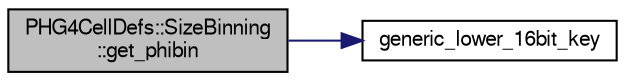 digraph "PHG4CellDefs::SizeBinning::get_phibin"
{
  bgcolor="transparent";
  edge [fontname="FreeSans",fontsize="10",labelfontname="FreeSans",labelfontsize="10"];
  node [fontname="FreeSans",fontsize="10",shape=record];
  rankdir="LR";
  Node1 [label="PHG4CellDefs::SizeBinning\l::get_phibin",height=0.2,width=0.4,color="black", fillcolor="grey75", style="filled" fontcolor="black"];
  Node1 -> Node2 [color="midnightblue",fontsize="10",style="solid",fontname="FreeSans"];
  Node2 [label="generic_lower_16bit_key",height=0.2,width=0.4,color="black",URL="$d9/d13/PHG4CellDefs_8cc.html#a728902c52be0b58ad2d4d8232b2beb5b"];
}
